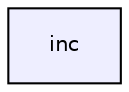 digraph "inc" {
  compound=true
  node [ fontsize="10", fontname="Helvetica"];
  edge [ labelfontsize="10", labelfontname="Helvetica"];
  dir_bfccd401955b95cf8c75461437045ac0 [shape=box, label="inc", style="filled", fillcolor="#eeeeff", pencolor="black", URL="dir_bfccd401955b95cf8c75461437045ac0.html"];
}
